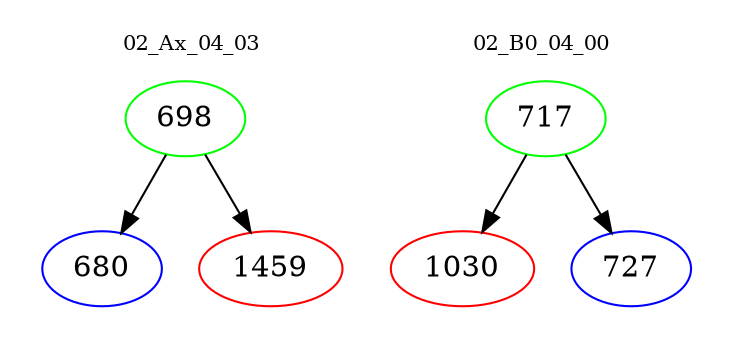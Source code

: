 digraph{
subgraph cluster_0 {
color = white
label = "02_Ax_04_03";
fontsize=10;
T0_698 [label="698", color="green"]
T0_698 -> T0_680 [color="black"]
T0_680 [label="680", color="blue"]
T0_698 -> T0_1459 [color="black"]
T0_1459 [label="1459", color="red"]
}
subgraph cluster_1 {
color = white
label = "02_B0_04_00";
fontsize=10;
T1_717 [label="717", color="green"]
T1_717 -> T1_1030 [color="black"]
T1_1030 [label="1030", color="red"]
T1_717 -> T1_727 [color="black"]
T1_727 [label="727", color="blue"]
}
}
